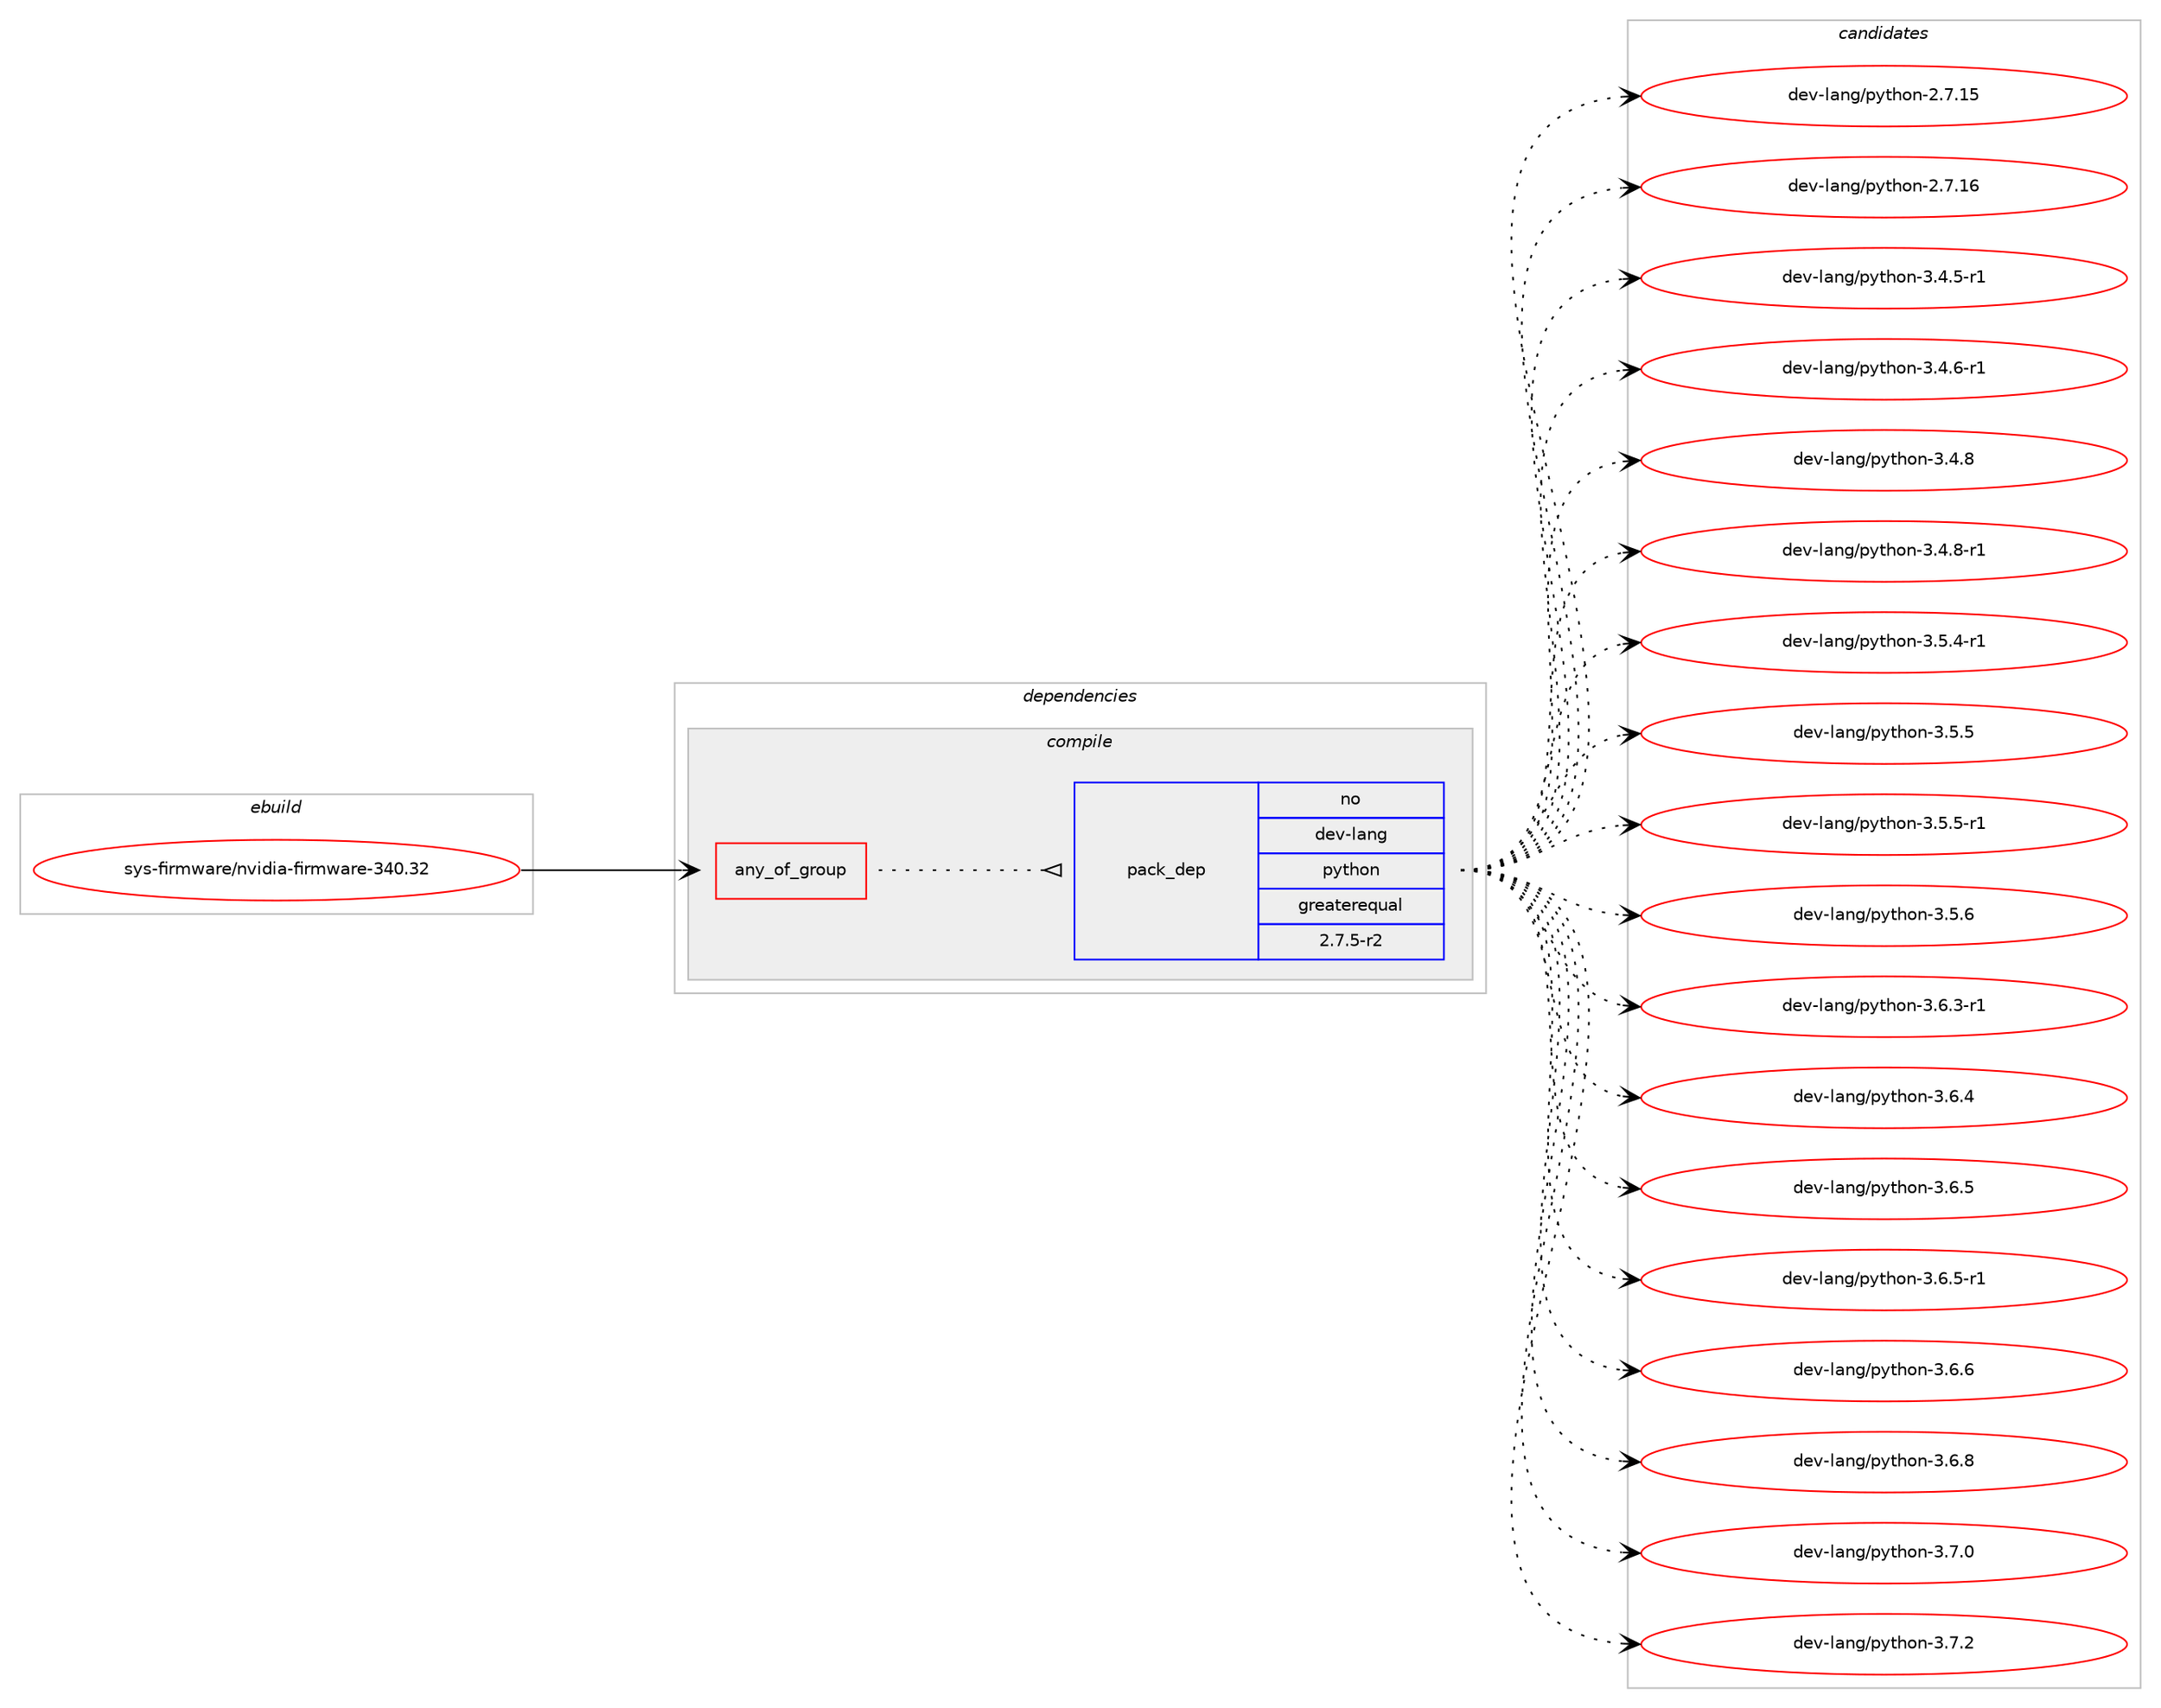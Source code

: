 digraph prolog {

# *************
# Graph options
# *************

newrank=true;
concentrate=true;
compound=true;
graph [rankdir=LR,fontname=Helvetica,fontsize=10,ranksep=1.5];#, ranksep=2.5, nodesep=0.2];
edge  [arrowhead=vee];
node  [fontname=Helvetica,fontsize=10];

# **********
# The ebuild
# **********

subgraph cluster_leftcol {
color=gray;
rank=same;
label=<<i>ebuild</i>>;
id [label="sys-firmware/nvidia-firmware-340.32", color=red, width=4, href="../sys-firmware/nvidia-firmware-340.32.svg"];
}

# ****************
# The dependencies
# ****************

subgraph cluster_midcol {
color=gray;
label=<<i>dependencies</i>>;
subgraph cluster_compile {
fillcolor="#eeeeee";
style=filled;
label=<<i>compile</i>>;
subgraph any27491 {
dependency1730476 [label=<<TABLE BORDER="0" CELLBORDER="1" CELLSPACING="0" CELLPADDING="4"><TR><TD CELLPADDING="10">any_of_group</TD></TR></TABLE>>, shape=none, color=red];subgraph pack1241832 {
dependency1730477 [label=<<TABLE BORDER="0" CELLBORDER="1" CELLSPACING="0" CELLPADDING="4" WIDTH="220"><TR><TD ROWSPAN="6" CELLPADDING="30">pack_dep</TD></TR><TR><TD WIDTH="110">no</TD></TR><TR><TD>dev-lang</TD></TR><TR><TD>python</TD></TR><TR><TD>greaterequal</TD></TR><TR><TD>2.7.5-r2</TD></TR></TABLE>>, shape=none, color=blue];
}
dependency1730476:e -> dependency1730477:w [weight=20,style="dotted",arrowhead="oinv"];
}
id:e -> dependency1730476:w [weight=20,style="solid",arrowhead="vee"];
}
subgraph cluster_compileandrun {
fillcolor="#eeeeee";
style=filled;
label=<<i>compile and run</i>>;
}
subgraph cluster_run {
fillcolor="#eeeeee";
style=filled;
label=<<i>run</i>>;
}
}

# **************
# The candidates
# **************

subgraph cluster_choices {
rank=same;
color=gray;
label=<<i>candidates</i>>;

subgraph choice1241832 {
color=black;
nodesep=1;
choice10010111845108971101034711212111610411111045504655464953 [label="dev-lang/python-2.7.15", color=red, width=4,href="../dev-lang/python-2.7.15.svg"];
choice10010111845108971101034711212111610411111045504655464954 [label="dev-lang/python-2.7.16", color=red, width=4,href="../dev-lang/python-2.7.16.svg"];
choice1001011184510897110103471121211161041111104551465246534511449 [label="dev-lang/python-3.4.5-r1", color=red, width=4,href="../dev-lang/python-3.4.5-r1.svg"];
choice1001011184510897110103471121211161041111104551465246544511449 [label="dev-lang/python-3.4.6-r1", color=red, width=4,href="../dev-lang/python-3.4.6-r1.svg"];
choice100101118451089711010347112121116104111110455146524656 [label="dev-lang/python-3.4.8", color=red, width=4,href="../dev-lang/python-3.4.8.svg"];
choice1001011184510897110103471121211161041111104551465246564511449 [label="dev-lang/python-3.4.8-r1", color=red, width=4,href="../dev-lang/python-3.4.8-r1.svg"];
choice1001011184510897110103471121211161041111104551465346524511449 [label="dev-lang/python-3.5.4-r1", color=red, width=4,href="../dev-lang/python-3.5.4-r1.svg"];
choice100101118451089711010347112121116104111110455146534653 [label="dev-lang/python-3.5.5", color=red, width=4,href="../dev-lang/python-3.5.5.svg"];
choice1001011184510897110103471121211161041111104551465346534511449 [label="dev-lang/python-3.5.5-r1", color=red, width=4,href="../dev-lang/python-3.5.5-r1.svg"];
choice100101118451089711010347112121116104111110455146534654 [label="dev-lang/python-3.5.6", color=red, width=4,href="../dev-lang/python-3.5.6.svg"];
choice1001011184510897110103471121211161041111104551465446514511449 [label="dev-lang/python-3.6.3-r1", color=red, width=4,href="../dev-lang/python-3.6.3-r1.svg"];
choice100101118451089711010347112121116104111110455146544652 [label="dev-lang/python-3.6.4", color=red, width=4,href="../dev-lang/python-3.6.4.svg"];
choice100101118451089711010347112121116104111110455146544653 [label="dev-lang/python-3.6.5", color=red, width=4,href="../dev-lang/python-3.6.5.svg"];
choice1001011184510897110103471121211161041111104551465446534511449 [label="dev-lang/python-3.6.5-r1", color=red, width=4,href="../dev-lang/python-3.6.5-r1.svg"];
choice100101118451089711010347112121116104111110455146544654 [label="dev-lang/python-3.6.6", color=red, width=4,href="../dev-lang/python-3.6.6.svg"];
choice100101118451089711010347112121116104111110455146544656 [label="dev-lang/python-3.6.8", color=red, width=4,href="../dev-lang/python-3.6.8.svg"];
choice100101118451089711010347112121116104111110455146554648 [label="dev-lang/python-3.7.0", color=red, width=4,href="../dev-lang/python-3.7.0.svg"];
choice100101118451089711010347112121116104111110455146554650 [label="dev-lang/python-3.7.2", color=red, width=4,href="../dev-lang/python-3.7.2.svg"];
dependency1730477:e -> choice10010111845108971101034711212111610411111045504655464953:w [style=dotted,weight="100"];
dependency1730477:e -> choice10010111845108971101034711212111610411111045504655464954:w [style=dotted,weight="100"];
dependency1730477:e -> choice1001011184510897110103471121211161041111104551465246534511449:w [style=dotted,weight="100"];
dependency1730477:e -> choice1001011184510897110103471121211161041111104551465246544511449:w [style=dotted,weight="100"];
dependency1730477:e -> choice100101118451089711010347112121116104111110455146524656:w [style=dotted,weight="100"];
dependency1730477:e -> choice1001011184510897110103471121211161041111104551465246564511449:w [style=dotted,weight="100"];
dependency1730477:e -> choice1001011184510897110103471121211161041111104551465346524511449:w [style=dotted,weight="100"];
dependency1730477:e -> choice100101118451089711010347112121116104111110455146534653:w [style=dotted,weight="100"];
dependency1730477:e -> choice1001011184510897110103471121211161041111104551465346534511449:w [style=dotted,weight="100"];
dependency1730477:e -> choice100101118451089711010347112121116104111110455146534654:w [style=dotted,weight="100"];
dependency1730477:e -> choice1001011184510897110103471121211161041111104551465446514511449:w [style=dotted,weight="100"];
dependency1730477:e -> choice100101118451089711010347112121116104111110455146544652:w [style=dotted,weight="100"];
dependency1730477:e -> choice100101118451089711010347112121116104111110455146544653:w [style=dotted,weight="100"];
dependency1730477:e -> choice1001011184510897110103471121211161041111104551465446534511449:w [style=dotted,weight="100"];
dependency1730477:e -> choice100101118451089711010347112121116104111110455146544654:w [style=dotted,weight="100"];
dependency1730477:e -> choice100101118451089711010347112121116104111110455146544656:w [style=dotted,weight="100"];
dependency1730477:e -> choice100101118451089711010347112121116104111110455146554648:w [style=dotted,weight="100"];
dependency1730477:e -> choice100101118451089711010347112121116104111110455146554650:w [style=dotted,weight="100"];
}
}

}
